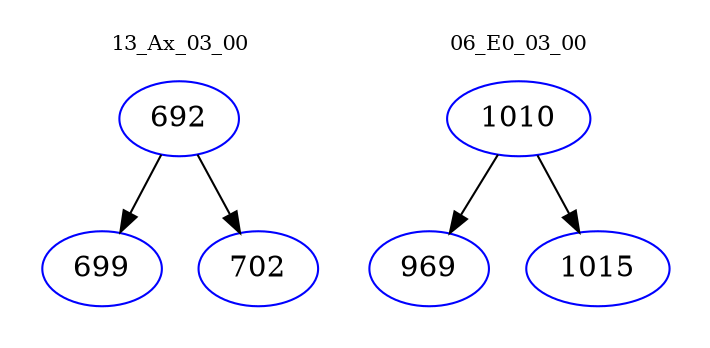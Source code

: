 digraph{
subgraph cluster_0 {
color = white
label = "13_Ax_03_00";
fontsize=10;
T0_692 [label="692", color="blue"]
T0_692 -> T0_699 [color="black"]
T0_699 [label="699", color="blue"]
T0_692 -> T0_702 [color="black"]
T0_702 [label="702", color="blue"]
}
subgraph cluster_1 {
color = white
label = "06_E0_03_00";
fontsize=10;
T1_1010 [label="1010", color="blue"]
T1_1010 -> T1_969 [color="black"]
T1_969 [label="969", color="blue"]
T1_1010 -> T1_1015 [color="black"]
T1_1015 [label="1015", color="blue"]
}
}
